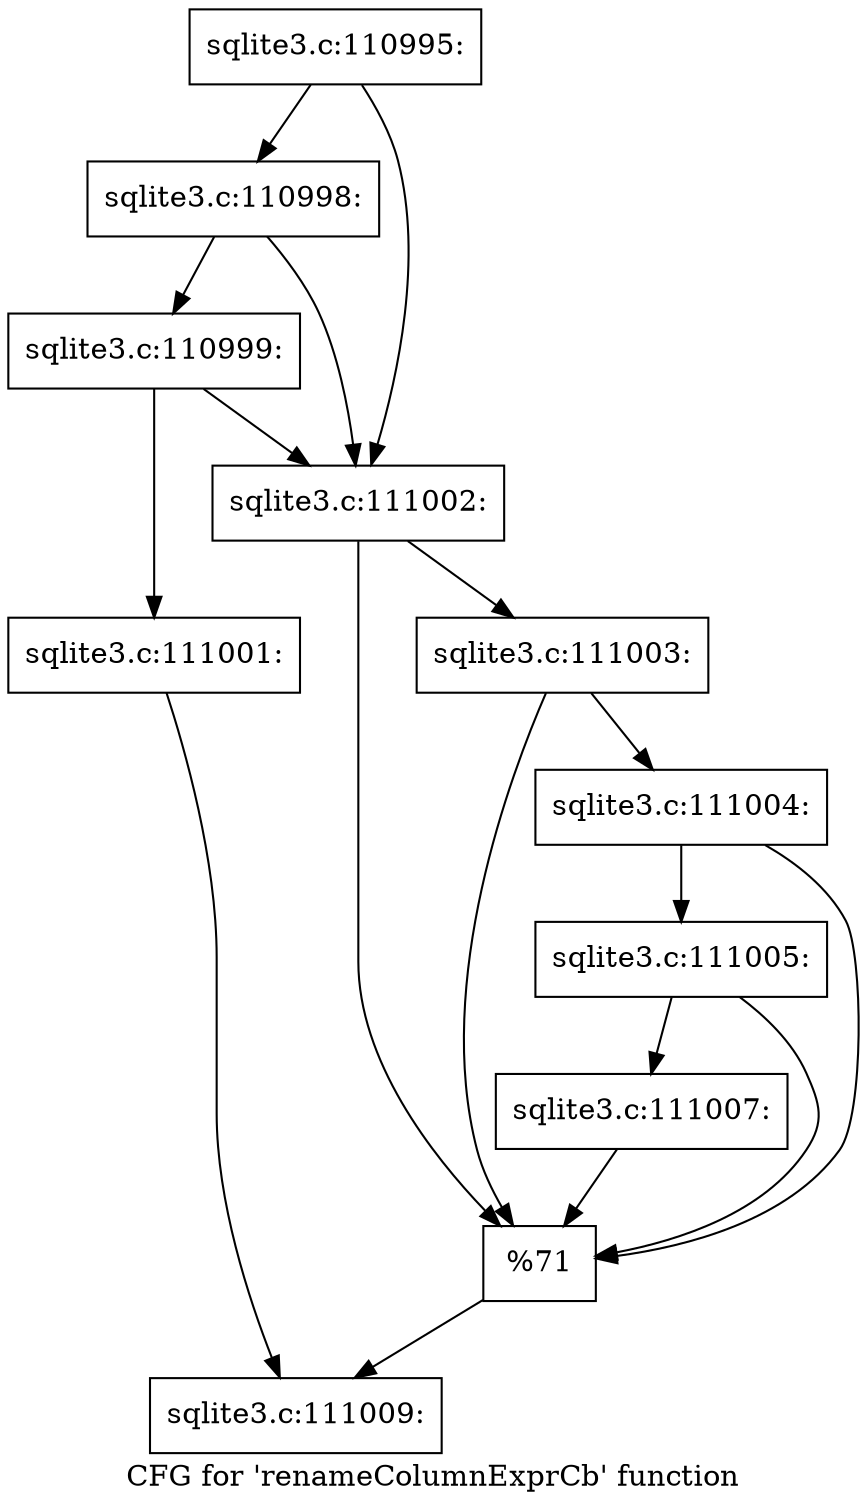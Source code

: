 digraph "CFG for 'renameColumnExprCb' function" {
	label="CFG for 'renameColumnExprCb' function";

	Node0x55c0fa624d30 [shape=record,label="{sqlite3.c:110995:}"];
	Node0x55c0fa624d30 -> Node0x55c0fa643db0;
	Node0x55c0fa624d30 -> Node0x55c0fa643ce0;
	Node0x55c0fa643db0 [shape=record,label="{sqlite3.c:110998:}"];
	Node0x55c0fa643db0 -> Node0x55c0fa643d30;
	Node0x55c0fa643db0 -> Node0x55c0fa643ce0;
	Node0x55c0fa643d30 [shape=record,label="{sqlite3.c:110999:}"];
	Node0x55c0fa643d30 -> Node0x55c0fa643c40;
	Node0x55c0fa643d30 -> Node0x55c0fa643ce0;
	Node0x55c0fa643c40 [shape=record,label="{sqlite3.c:111001:}"];
	Node0x55c0fa643c40 -> Node0x55c0fa643c90;
	Node0x55c0fa643ce0 [shape=record,label="{sqlite3.c:111002:}"];
	Node0x55c0fa643ce0 -> Node0x55c0fa645760;
	Node0x55c0fa643ce0 -> Node0x55c0fa645610;
	Node0x55c0fa645760 [shape=record,label="{sqlite3.c:111003:}"];
	Node0x55c0fa645760 -> Node0x55c0fa6456e0;
	Node0x55c0fa645760 -> Node0x55c0fa645610;
	Node0x55c0fa6456e0 [shape=record,label="{sqlite3.c:111004:}"];
	Node0x55c0fa6456e0 -> Node0x55c0fa645660;
	Node0x55c0fa6456e0 -> Node0x55c0fa645610;
	Node0x55c0fa645660 [shape=record,label="{sqlite3.c:111005:}"];
	Node0x55c0fa645660 -> Node0x55c0fa6455c0;
	Node0x55c0fa645660 -> Node0x55c0fa645610;
	Node0x55c0fa6455c0 [shape=record,label="{sqlite3.c:111007:}"];
	Node0x55c0fa6455c0 -> Node0x55c0fa645610;
	Node0x55c0fa645610 [shape=record,label="{%71}"];
	Node0x55c0fa645610 -> Node0x55c0fa643c90;
	Node0x55c0fa643c90 [shape=record,label="{sqlite3.c:111009:}"];
}
